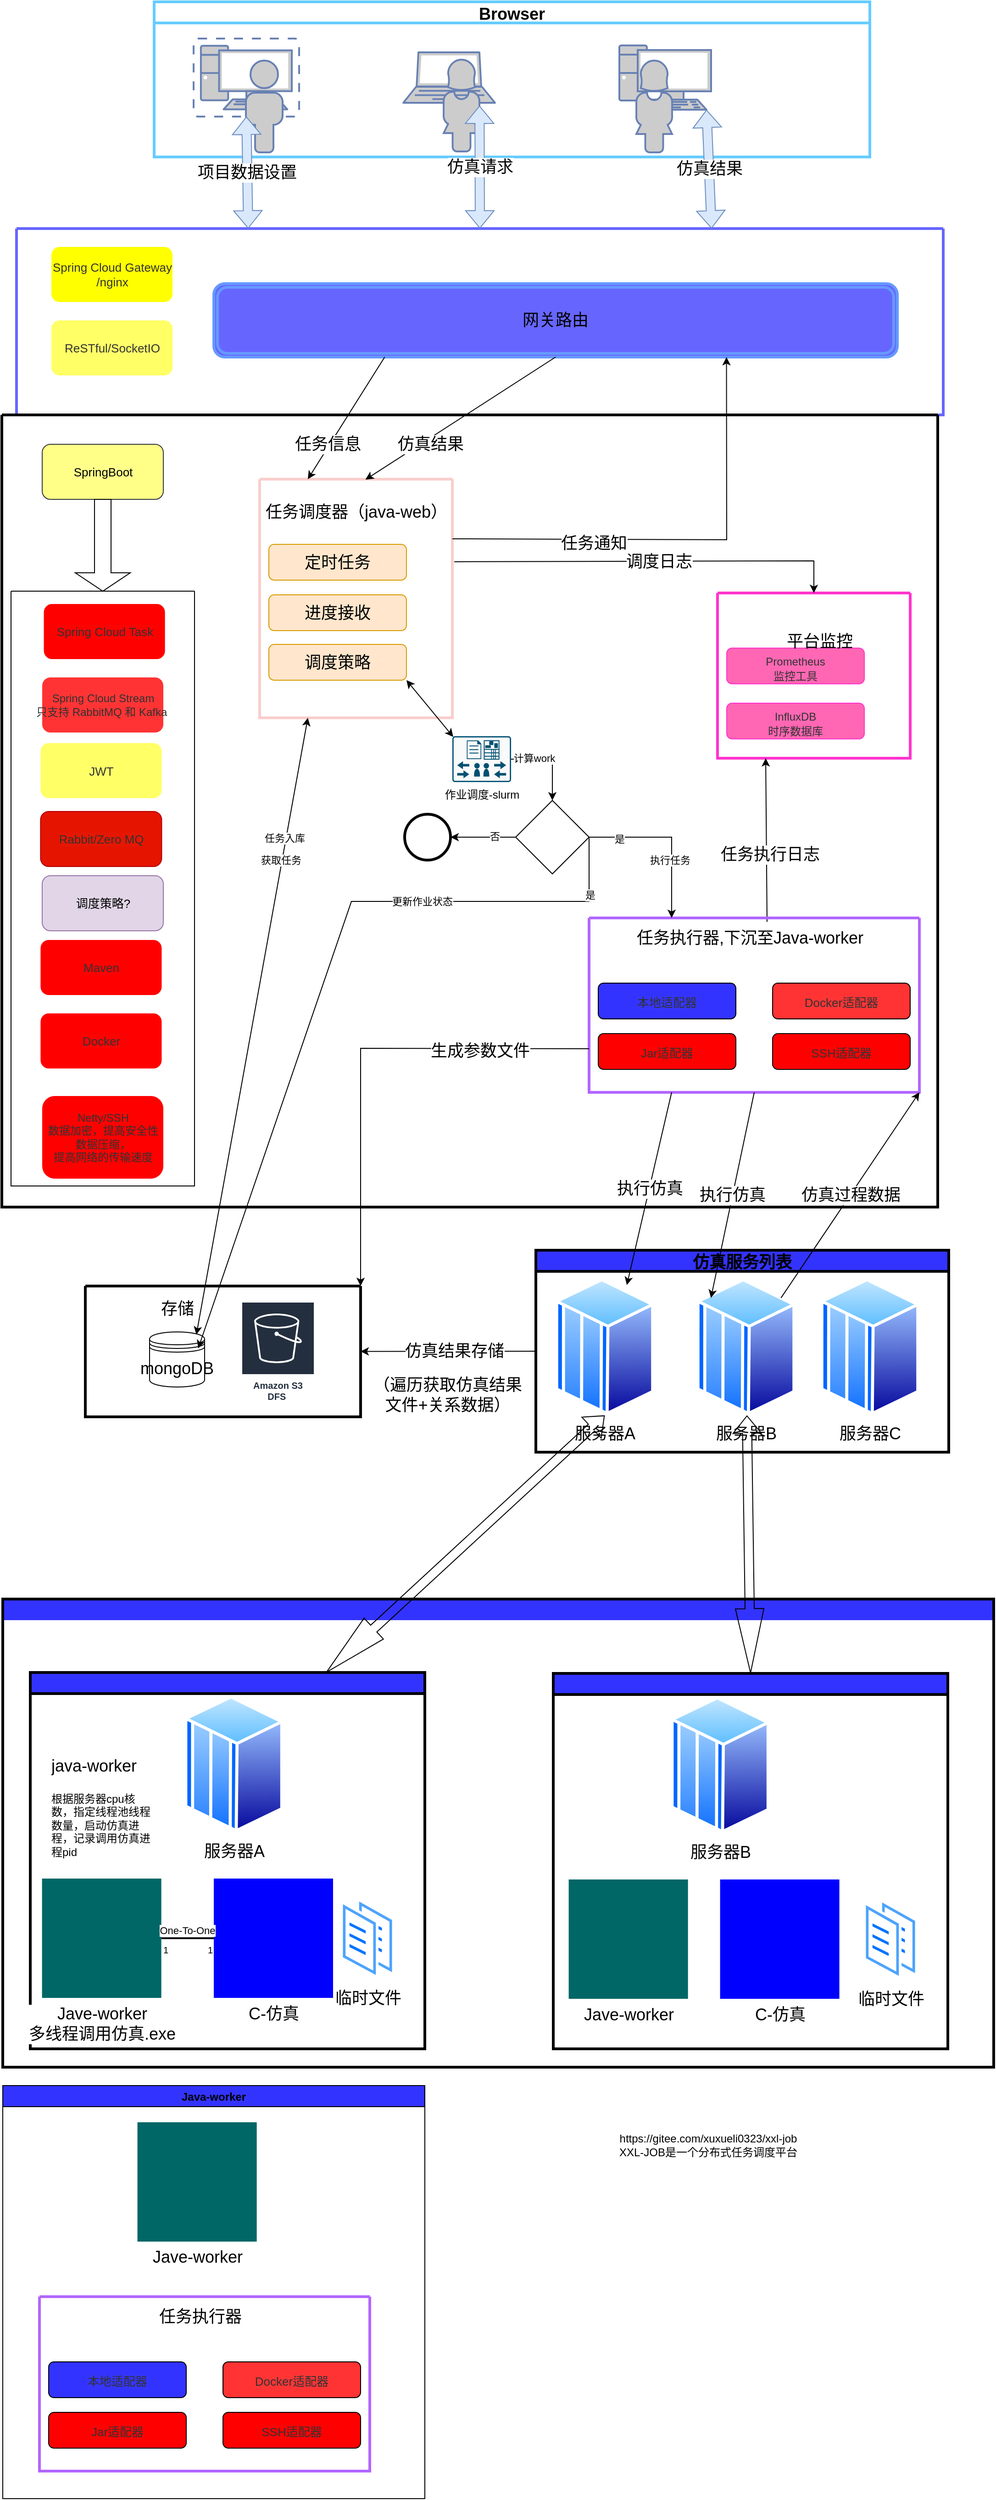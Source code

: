 <mxfile version="15.6.6" type="github">
  <diagram id="qDoRCjZpvKYwgtijY3Rj" name="Page-1">
    <mxGraphModel dx="1350" dy="805" grid="1" gridSize="10" guides="1" tooltips="1" connect="1" arrows="1" fold="1" page="1" pageScale="1" pageWidth="1169" pageHeight="1654" math="0" shadow="0">
      <root>
        <mxCell id="0" />
        <mxCell id="1" parent="0" />
        <mxCell id="FIGIB_8hsxKfk9FqheqO-1" value="Browser" style="swimlane;strokeColor=#66ccff;strokeWidth=3;fontSize=18;" vertex="1" parent="1">
          <mxGeometry x="185" y="70" width="780" height="169" as="geometry" />
        </mxCell>
        <mxCell id="FIGIB_8hsxKfk9FqheqO-2" value="" style="fontColor=#0066CC;verticalAlign=top;verticalLabelPosition=bottom;labelPosition=center;align=center;html=1;outlineConnect=0;fillColor=#CCCCCC;strokeColor=#6881B3;gradientColor=none;gradientDirection=north;strokeWidth=2;shape=mxgraph.networks.virtual_pc;" vertex="1" parent="FIGIB_8hsxKfk9FqheqO-1">
          <mxGeometry x="43" y="40" width="115" height="85" as="geometry" />
        </mxCell>
        <mxCell id="FIGIB_8hsxKfk9FqheqO-3" value="" style="fontColor=#0066CC;verticalAlign=top;verticalLabelPosition=bottom;labelPosition=center;align=center;html=1;outlineConnect=0;fillColor=#CCCCCC;strokeColor=#6881B3;gradientColor=none;gradientDirection=north;strokeWidth=2;shape=mxgraph.networks.laptop;" vertex="1" parent="FIGIB_8hsxKfk9FqheqO-1">
          <mxGeometry x="271.5" y="55" width="100" height="55" as="geometry" />
        </mxCell>
        <mxCell id="FIGIB_8hsxKfk9FqheqO-4" value="" style="fontColor=#0066CC;verticalAlign=top;verticalLabelPosition=bottom;labelPosition=center;align=center;html=1;outlineConnect=0;fillColor=#CCCCCC;strokeColor=#6881B3;gradientColor=none;gradientDirection=north;strokeWidth=2;shape=mxgraph.networks.pc;" vertex="1" parent="FIGIB_8hsxKfk9FqheqO-1">
          <mxGeometry x="507" y="47.5" width="100" height="70" as="geometry" />
        </mxCell>
        <mxCell id="FIGIB_8hsxKfk9FqheqO-5" value="" style="fontColor=#0066CC;verticalAlign=top;verticalLabelPosition=bottom;labelPosition=center;align=center;html=1;outlineConnect=0;fillColor=#CCCCCC;strokeColor=#6881B3;gradientColor=none;gradientDirection=north;strokeWidth=2;shape=mxgraph.networks.user_female;rounded=0;shadow=0;glass=0;sketch=0;fontSize=18;startSize=23;" vertex="1" parent="FIGIB_8hsxKfk9FqheqO-1">
          <mxGeometry x="315" y="63" width="40" height="100" as="geometry" />
        </mxCell>
        <mxCell id="FIGIB_8hsxKfk9FqheqO-6" value="" style="fontColor=#0066CC;verticalAlign=top;verticalLabelPosition=bottom;labelPosition=center;align=center;html=1;outlineConnect=0;fillColor=#CCCCCC;strokeColor=#6881B3;gradientColor=none;gradientDirection=north;strokeWidth=2;shape=mxgraph.networks.user_male;rounded=0;shadow=0;glass=0;sketch=0;fontSize=18;startSize=23;" vertex="1" parent="FIGIB_8hsxKfk9FqheqO-1">
          <mxGeometry x="100" y="64" width="40" height="100" as="geometry" />
        </mxCell>
        <mxCell id="FIGIB_8hsxKfk9FqheqO-7" value="" style="fontColor=#0066CC;verticalAlign=top;verticalLabelPosition=bottom;labelPosition=center;align=center;html=1;outlineConnect=0;fillColor=#CCCCCC;strokeColor=#6881B3;gradientColor=none;gradientDirection=north;strokeWidth=2;shape=mxgraph.networks.user_female;rounded=0;shadow=0;glass=0;sketch=0;fontSize=18;startSize=23;" vertex="1" parent="FIGIB_8hsxKfk9FqheqO-1">
          <mxGeometry x="525" y="64" width="40" height="100" as="geometry" />
        </mxCell>
        <mxCell id="FIGIB_8hsxKfk9FqheqO-8" value="" style="swimlane;startSize=0;fontSize=18;strokeColor=#6666ff;strokeWidth=3;" vertex="1" parent="1">
          <mxGeometry x="35" y="317" width="1010" height="203" as="geometry" />
        </mxCell>
        <mxCell id="FIGIB_8hsxKfk9FqheqO-9" value="&lt;font style=&quot;font-size: 18px&quot;&gt;网关路由&lt;/font&gt;" style="shape=ext;double=1;rounded=1;whiteSpace=wrap;html=1;strokeColor=#6699ff;strokeWidth=3;fontSize=18;fillColor=#6666FF;" vertex="1" parent="FIGIB_8hsxKfk9FqheqO-8">
          <mxGeometry x="215" y="60" width="745" height="80" as="geometry" />
        </mxCell>
        <mxCell id="FIGIB_8hsxKfk9FqheqO-10" value="&lt;span style=&quot;color: rgb(50 , 50 , 50) ; font-size: 13px ; background-color: rgba(255 , 255 , 255 , 0.01)&quot;&gt;Spring Cloud Gateway&lt;br&gt;/nginx&lt;br&gt;&lt;/span&gt;" style="rounded=1;align=center;fillColor=#FFFF00;strokeColor=none;html=1;fontColor=#596780;fontSize=12" vertex="1" parent="FIGIB_8hsxKfk9FqheqO-8">
          <mxGeometry x="38" y="20" width="132" height="60" as="geometry" />
        </mxCell>
        <mxCell id="FIGIB_8hsxKfk9FqheqO-11" value="&lt;span style=&quot;color: rgb(50 , 50 , 50) ; font-size: 13px ; background-color: rgba(255 , 255 , 255 , 0.01)&quot;&gt;ReSTful/SocketIO&lt;/span&gt;" style="rounded=1;align=center;fillColor=#ffff66;strokeColor=none;html=1;fontColor=#596780;fontSize=12" vertex="1" parent="FIGIB_8hsxKfk9FqheqO-8">
          <mxGeometry x="38" y="100" width="132" height="60" as="geometry" />
        </mxCell>
        <mxCell id="FIGIB_8hsxKfk9FqheqO-12" value="项目数据设置" style="shape=flexArrow;endArrow=classic;startArrow=classic;html=1;rounded=0;fontSize=18;entryX=0.25;entryY=0;entryDx=0;entryDy=0;exitX=0.5;exitY=1;exitDx=0;exitDy=0;fillColor=#dae8fc;strokeColor=#6c8ebf;exitPerimeter=0;" edge="1" parent="1" source="FIGIB_8hsxKfk9FqheqO-2" target="FIGIB_8hsxKfk9FqheqO-8">
          <mxGeometry width="100" height="100" relative="1" as="geometry">
            <mxPoint x="440" y="627" as="sourcePoint" />
            <mxPoint x="460" y="277" as="targetPoint" />
          </mxGeometry>
        </mxCell>
        <mxCell id="FIGIB_8hsxKfk9FqheqO-13" value="仿真请求" style="shape=flexArrow;endArrow=classic;startArrow=classic;html=1;rounded=0;fontSize=18;entryX=0.99;entryY=0.5;entryDx=0;entryDy=0;exitX=0.5;exitY=0;exitDx=0;exitDy=0;fillColor=#dae8fc;strokeColor=#6c8ebf;entryPerimeter=0;" edge="1" parent="1" source="FIGIB_8hsxKfk9FqheqO-8" target="FIGIB_8hsxKfk9FqheqO-5">
          <mxGeometry width="100" height="100" relative="1" as="geometry">
            <mxPoint x="626" y="276" as="sourcePoint" />
            <mxPoint x="630" y="190" as="targetPoint" />
          </mxGeometry>
        </mxCell>
        <mxCell id="FIGIB_8hsxKfk9FqheqO-14" value="仿真结果" style="shape=flexArrow;endArrow=classic;startArrow=classic;html=1;rounded=0;fontSize=18;entryX=0.75;entryY=0;entryDx=0;entryDy=0;fillColor=#dae8fc;strokeColor=#6c8ebf;exitX=0.95;exitY=1;exitDx=0;exitDy=0;exitPerimeter=0;" edge="1" parent="1" source="FIGIB_8hsxKfk9FqheqO-4" target="FIGIB_8hsxKfk9FqheqO-8">
          <mxGeometry width="100" height="100" relative="1" as="geometry">
            <mxPoint x="786" y="190" as="sourcePoint" />
            <mxPoint x="639" y="298" as="targetPoint" />
          </mxGeometry>
        </mxCell>
        <mxCell id="FIGIB_8hsxKfk9FqheqO-15" value="" style="swimlane;startSize=0;fontSize=18;strokeColor=default;strokeWidth=3;fillColor=#e1d5e7;fontColor=default;" vertex="1" parent="1">
          <mxGeometry x="19" y="520" width="1020" height="863" as="geometry" />
        </mxCell>
        <mxCell id="FIGIB_8hsxKfk9FqheqO-16" value="" style="swimlane;startSize=0;fontSize=18;strokeWidth=3;fillColor=#F8CECC;strokeColor=#F8CECC;fontColor=default;" vertex="1" parent="FIGIB_8hsxKfk9FqheqO-15">
          <mxGeometry x="281" y="70" width="210" height="260" as="geometry" />
        </mxCell>
        <mxCell id="FIGIB_8hsxKfk9FqheqO-17" value="定时任务" style="rounded=1;whiteSpace=wrap;html=1;fontSize=18;fillColor=#ffe6cc;strokeColor=#d79b00;" vertex="1" parent="FIGIB_8hsxKfk9FqheqO-16">
          <mxGeometry x="10" y="71" width="150" height="39" as="geometry" />
        </mxCell>
        <mxCell id="FIGIB_8hsxKfk9FqheqO-18" value="进度接收" style="rounded=1;whiteSpace=wrap;html=1;fontSize=18;fillColor=#ffe6cc;strokeColor=#d79b00;" vertex="1" parent="FIGIB_8hsxKfk9FqheqO-16">
          <mxGeometry x="10" y="126" width="150" height="39" as="geometry" />
        </mxCell>
        <mxCell id="FIGIB_8hsxKfk9FqheqO-19" value="任务调度器（java-web）" style="text;html=1;align=center;verticalAlign=middle;resizable=0;points=[];autosize=1;strokeColor=none;fillColor=none;fontSize=18;fontColor=default;" vertex="1" parent="FIGIB_8hsxKfk9FqheqO-16">
          <mxGeometry y="21" width="210" height="30" as="geometry" />
        </mxCell>
        <mxCell id="FIGIB_8hsxKfk9FqheqO-109" value="调度策略" style="rounded=1;whiteSpace=wrap;html=1;fontSize=18;fillColor=#ffe6cc;strokeColor=#d79b00;fontColor=default;" vertex="1" parent="FIGIB_8hsxKfk9FqheqO-16">
          <mxGeometry x="10" y="180" width="150" height="39" as="geometry" />
        </mxCell>
        <mxCell id="FIGIB_8hsxKfk9FqheqO-20" value="" style="swimlane;startSize=0;fontSize=18;strokeColor=#ff33cc;strokeWidth=3;fillColor=default;fontColor=default;" vertex="1" parent="FIGIB_8hsxKfk9FqheqO-15">
          <mxGeometry x="780" y="194" width="210" height="180" as="geometry" />
        </mxCell>
        <mxCell id="FIGIB_8hsxKfk9FqheqO-21" value="&lt;span style=&quot;color: rgb(50 , 50 , 50) ; font-size: 12px ; background-color: rgba(255 , 255 , 255 , 0.01)&quot;&gt;InfluxDB&lt;/span&gt;&lt;div style=&quot;resize: none ; outline: none ; font-size: 12px ; color: rgb(50 , 50 , 50)&quot;&gt;时序数据库&lt;/div&gt;" style="rounded=1;whiteSpace=wrap;html=1;fontSize=18;strokeColor=#ff33cc;fillColor=#FF66B3;" vertex="1" parent="FIGIB_8hsxKfk9FqheqO-20">
          <mxGeometry x="10" y="120" width="150" height="39" as="geometry" />
        </mxCell>
        <mxCell id="FIGIB_8hsxKfk9FqheqO-22" value="&lt;span style=&quot;color: rgb(50 , 50 , 50) ; font-size: 12px ; background-color: rgba(255 , 255 , 255 , 0.01)&quot;&gt;Prometheus&lt;/span&gt;&lt;div style=&quot;resize: none ; outline: none ; font-size: 12px ; color: rgb(50 , 50 , 50)&quot;&gt;监控工具&lt;/div&gt;" style="rounded=1;whiteSpace=wrap;html=1;fontSize=18;strokeColor=#ff33cc;fillColor=#FF66B3;" vertex="1" parent="FIGIB_8hsxKfk9FqheqO-20">
          <mxGeometry x="10" y="60" width="150" height="39" as="geometry" />
        </mxCell>
        <mxCell id="FIGIB_8hsxKfk9FqheqO-23" value="" style="endArrow=classic;html=1;rounded=0;fontSize=18;entryX=0.5;entryY=0;entryDx=0;entryDy=0;exitX=1.01;exitY=0.346;exitDx=0;exitDy=0;strokeColor=default;labelBackgroundColor=default;fontColor=default;exitPerimeter=0;" edge="1" parent="FIGIB_8hsxKfk9FqheqO-15" source="FIGIB_8hsxKfk9FqheqO-16" target="FIGIB_8hsxKfk9FqheqO-20">
          <mxGeometry width="50" height="50" relative="1" as="geometry">
            <mxPoint x="530" y="180" as="sourcePoint" />
            <mxPoint x="580" y="130" as="targetPoint" />
            <Array as="points">
              <mxPoint x="885" y="159" />
            </Array>
          </mxGeometry>
        </mxCell>
        <mxCell id="FIGIB_8hsxKfk9FqheqO-24" value="调度日志" style="edgeLabel;html=1;align=center;verticalAlign=middle;resizable=0;points=[];fontSize=18;" vertex="1" connectable="0" parent="FIGIB_8hsxKfk9FqheqO-23">
          <mxGeometry x="0.039" relative="1" as="geometry">
            <mxPoint x="1" as="offset" />
          </mxGeometry>
        </mxCell>
        <mxCell id="FIGIB_8hsxKfk9FqheqO-25" value="" style="endArrow=classic;html=1;rounded=0;fontSize=18;entryX=0.25;entryY=1;entryDx=0;entryDy=0;exitX=0.573;exitY=-0.09;exitDx=0;exitDy=0;exitPerimeter=0;" edge="1" parent="FIGIB_8hsxKfk9FqheqO-15" source="FIGIB_8hsxKfk9FqheqO-35" target="FIGIB_8hsxKfk9FqheqO-20">
          <mxGeometry width="50" height="50" relative="1" as="geometry">
            <mxPoint x="800" y="583" as="sourcePoint" />
            <mxPoint x="750" y="490" as="targetPoint" />
          </mxGeometry>
        </mxCell>
        <mxCell id="FIGIB_8hsxKfk9FqheqO-26" value="任务执行日志" style="edgeLabel;html=1;align=center;verticalAlign=middle;resizable=0;points=[];fontSize=18;" vertex="1" connectable="0" parent="FIGIB_8hsxKfk9FqheqO-25">
          <mxGeometry x="-0.159" y="-4" relative="1" as="geometry">
            <mxPoint x="-1" y="1" as="offset" />
          </mxGeometry>
        </mxCell>
        <mxCell id="FIGIB_8hsxKfk9FqheqO-30" value="" style="swimlane;startSize=0;fontSize=18;strokeWidth=3;strokeColor=#B266FF;" vertex="1" parent="FIGIB_8hsxKfk9FqheqO-15">
          <mxGeometry x="640" y="548" width="360" height="190" as="geometry" />
        </mxCell>
        <mxCell id="FIGIB_8hsxKfk9FqheqO-31" value="&lt;span style=&quot;color: rgb(50 , 50 , 50) ; font-size: 13px ; background-color: rgba(255 , 255 , 255 , 0.01)&quot;&gt;本地适配器&lt;/span&gt;" style="rounded=1;whiteSpace=wrap;html=1;fontSize=18;fillColor=#3333FF;" vertex="1" parent="FIGIB_8hsxKfk9FqheqO-30">
          <mxGeometry x="10" y="71" width="150" height="39" as="geometry" />
        </mxCell>
        <mxCell id="FIGIB_8hsxKfk9FqheqO-32" value="&lt;span style=&quot;color: rgb(50 , 50 , 50) ; font-size: 13px ; background-color: rgba(255 , 255 , 255 , 0.01)&quot;&gt;Jar适配器&lt;/span&gt;" style="rounded=1;whiteSpace=wrap;html=1;fontSize=18;fillColor=#FF0000;" vertex="1" parent="FIGIB_8hsxKfk9FqheqO-30">
          <mxGeometry x="10" y="126" width="150" height="39" as="geometry" />
        </mxCell>
        <mxCell id="FIGIB_8hsxKfk9FqheqO-33" value="&lt;span style=&quot;color: rgb(50 , 50 , 50) ; font-size: 13px ; background-color: rgba(255 , 255 , 255 , 0.01)&quot;&gt;Docker适配器&lt;/span&gt;" style="rounded=1;whiteSpace=wrap;html=1;fontSize=18;fillColor=#FF3333;" vertex="1" parent="FIGIB_8hsxKfk9FqheqO-30">
          <mxGeometry x="200" y="71" width="150" height="39" as="geometry" />
        </mxCell>
        <mxCell id="FIGIB_8hsxKfk9FqheqO-34" value="&lt;span style=&quot;color: rgb(50 , 50 , 50) ; font-size: 13px ; background-color: rgba(255 , 255 , 255 , 0.01)&quot;&gt;SSH适配器&lt;/span&gt;" style="rounded=1;whiteSpace=wrap;html=1;fontSize=18;fillColor=#FF0000;" vertex="1" parent="FIGIB_8hsxKfk9FqheqO-30">
          <mxGeometry x="200" y="126" width="150" height="39" as="geometry" />
        </mxCell>
        <mxCell id="FIGIB_8hsxKfk9FqheqO-35" value="任务执行器,下沉至Java-worker" style="text;html=1;align=center;verticalAlign=middle;resizable=0;points=[];autosize=1;strokeColor=none;fillColor=none;fontSize=18;" vertex="1" parent="FIGIB_8hsxKfk9FqheqO-30">
          <mxGeometry x="45" y="7" width="260" height="30" as="geometry" />
        </mxCell>
        <mxCell id="FIGIB_8hsxKfk9FqheqO-39" value="&lt;font&gt;&lt;span style=&quot;font-size: 13px ; background-color: rgba(255 , 255 , 255 , 0.01)&quot;&gt;SpringBoot&lt;/span&gt;&lt;/font&gt;" style="rounded=1;align=center;fillColor=#ffff88;strokeColor=#36393d;html=1;fontSize=12;fontColor=default;" vertex="1" parent="FIGIB_8hsxKfk9FqheqO-15">
          <mxGeometry x="44" y="32" width="132" height="60" as="geometry" />
        </mxCell>
        <mxCell id="FIGIB_8hsxKfk9FqheqO-40" value="" style="swimlane;startSize=0;fontColor=default;strokeColor=default;fillColor=default;" vertex="1" parent="FIGIB_8hsxKfk9FqheqO-15">
          <mxGeometry x="10" y="192" width="200" height="648" as="geometry" />
        </mxCell>
        <mxCell id="FIGIB_8hsxKfk9FqheqO-41" value="&lt;span style=&quot;color: rgb(50 , 50 , 50) ; font-size: 13px ; background-color: rgba(255 , 255 , 255 , 0.01)&quot;&gt;Spring Cloud Task&lt;/span&gt;" style="rounded=1;align=center;fillColor=#FF0000;strokeColor=none;html=1;fontColor=#596780;fontSize=12" vertex="1" parent="FIGIB_8hsxKfk9FqheqO-40">
          <mxGeometry x="35.8" y="14" width="132" height="60" as="geometry" />
        </mxCell>
        <mxCell id="FIGIB_8hsxKfk9FqheqO-42" value="&lt;span style=&quot;color: rgb(50 , 50 , 50) ; background-color: rgba(255 , 255 , 255 , 0.01)&quot;&gt;Spring Cloud Stream&lt;/span&gt;&lt;div style=&quot;resize: none ; outline: none ; color: rgb(50 , 50 , 50)&quot;&gt;只支持 RabbitMQ 和 Kafka&amp;nbsp;&lt;/div&gt;" style="rounded=1;align=center;fillColor=#FF3333;strokeColor=none;html=1;fontColor=#596780;fontSize=12" vertex="1" parent="FIGIB_8hsxKfk9FqheqO-40">
          <mxGeometry x="34" y="94" width="132" height="60" as="geometry" />
        </mxCell>
        <mxCell id="FIGIB_8hsxKfk9FqheqO-43" value="&lt;span style=&quot;color: rgb(50 , 50 , 50) ; font-size: 13px ; background-color: rgba(255 , 255 , 255 , 0.01)&quot;&gt;Rabbit/Zero MQ&lt;/span&gt;" style="rounded=1;align=center;fillColor=#e51400;strokeColor=#B20000;html=1;fontColor=#ffffff;fontSize=12" vertex="1" parent="FIGIB_8hsxKfk9FqheqO-40">
          <mxGeometry x="32.2" y="240" width="132" height="60" as="geometry" />
        </mxCell>
        <mxCell id="FIGIB_8hsxKfk9FqheqO-44" value="&lt;span style=&quot;color: rgb(50 , 50 , 50) ; font-size: 13px ; background-color: rgba(255 , 255 , 255 , 0.01)&quot;&gt;Maven&lt;/span&gt;" style="rounded=1;align=center;fillColor=#FF0000;strokeColor=none;html=1;fontColor=#596780;fontSize=12" vertex="1" parent="FIGIB_8hsxKfk9FqheqO-40">
          <mxGeometry x="32.2" y="380" width="132" height="60" as="geometry" />
        </mxCell>
        <mxCell id="FIGIB_8hsxKfk9FqheqO-45" value="&lt;span style=&quot;color: rgb(50 , 50 , 50) ; font-size: 13px ; background-color: rgba(255 , 255 , 255 , 0.01)&quot;&gt;Docker&lt;/span&gt;" style="rounded=1;align=center;fillColor=#FF0000;strokeColor=none;html=1;fontColor=#596780;fontSize=12" vertex="1" parent="FIGIB_8hsxKfk9FqheqO-40">
          <mxGeometry x="32.2" y="460" width="132" height="60" as="geometry" />
        </mxCell>
        <mxCell id="FIGIB_8hsxKfk9FqheqO-46" value="&lt;span style=&quot;color: rgb(50 , 50 , 50) ; background-color: rgba(255 , 255 , 255 , 0.01)&quot;&gt;Netty/SSH&lt;/span&gt;&lt;div style=&quot;resize: none ; outline: none ; color: rgb(50 , 50 , 50)&quot;&gt;数据加密，提高安全性&lt;br&gt;数据压缩，&lt;/div&gt;&lt;div style=&quot;resize: none ; outline: none ; color: rgb(50 , 50 , 50)&quot;&gt;提高网络的传输速度&lt;/div&gt;" style="rounded=1;align=center;fillColor=#FF0000;strokeColor=none;html=1;fontColor=#596780;fontSize=12" vertex="1" parent="FIGIB_8hsxKfk9FqheqO-40">
          <mxGeometry x="34" y="550" width="132" height="90" as="geometry" />
        </mxCell>
        <mxCell id="FIGIB_8hsxKfk9FqheqO-47" value="&lt;font color=&quot;#323232&quot;&gt;&lt;span style=&quot;font-size: 13px ; background-color: rgba(255 , 255 , 255 , 0.01)&quot;&gt;JWT&lt;/span&gt;&lt;/font&gt;" style="rounded=1;align=center;fillColor=#ffff66;strokeColor=none;html=1;fontColor=#596780;fontSize=12" vertex="1" parent="FIGIB_8hsxKfk9FqheqO-40">
          <mxGeometry x="32.2" y="165.5" width="132" height="60" as="geometry" />
        </mxCell>
        <mxCell id="FIGIB_8hsxKfk9FqheqO-48" value="&lt;font&gt;&lt;span style=&quot;font-size: 13px ; background-color: rgba(255 , 255 , 255 , 0.01)&quot;&gt;调度策略?&lt;/span&gt;&lt;/font&gt;" style="rounded=1;align=center;fillColor=#e1d5e7;strokeColor=#9673a6;html=1;fontSize=12;fontColor=default;" vertex="1" parent="FIGIB_8hsxKfk9FqheqO-40">
          <mxGeometry x="34" y="310" width="132" height="60" as="geometry" />
        </mxCell>
        <mxCell id="FIGIB_8hsxKfk9FqheqO-49" value="" style="shape=singleArrow;direction=south;whiteSpace=wrap;html=1;fontColor=default;strokeColor=default;fillColor=default;" vertex="1" parent="FIGIB_8hsxKfk9FqheqO-15">
          <mxGeometry x="80" y="92" width="60" height="100" as="geometry" />
        </mxCell>
        <mxCell id="FIGIB_8hsxKfk9FqheqO-106" value="作业调度-slurm" style="sketch=0;points=[[0.015,0.015,0],[0.985,0.015,0],[0.985,0.985,0],[0.015,0.985,0],[0.25,0,0],[0.5,0,0],[0.75,0,0],[1,0.25,0],[1,0.5,0],[1,0.75,0],[0.75,1,0],[0.5,1,0],[0.25,1,0],[0,0.75,0],[0,0.5,0],[0,0.25,0]];verticalLabelPosition=bottom;html=1;verticalAlign=top;aspect=fixed;align=center;pointerEvents=1;shape=mxgraph.cisco19.rect;prIcon=meeting_scheduling_and_management_server;fillColor=#FAFAFA;strokeColor=#005073;fontColor=default;" vertex="1" parent="FIGIB_8hsxKfk9FqheqO-15">
          <mxGeometry x="491" y="350" width="64" height="50" as="geometry" />
        </mxCell>
        <mxCell id="FIGIB_8hsxKfk9FqheqO-111" value="" style="endArrow=classic;startArrow=classic;html=1;rounded=0;labelBackgroundColor=default;fontColor=default;strokeColor=default;entryX=1;entryY=1;entryDx=0;entryDy=0;exitX=0.015;exitY=0.015;exitDx=0;exitDy=0;exitPerimeter=0;" edge="1" parent="FIGIB_8hsxKfk9FqheqO-15" source="FIGIB_8hsxKfk9FqheqO-106" target="FIGIB_8hsxKfk9FqheqO-109">
          <mxGeometry width="50" height="50" relative="1" as="geometry">
            <mxPoint x="411" y="450" as="sourcePoint" />
            <mxPoint x="461" y="400" as="targetPoint" />
          </mxGeometry>
        </mxCell>
        <mxCell id="FIGIB_8hsxKfk9FqheqO-115" value="" style="rhombus;whiteSpace=wrap;html=1;labelBackgroundColor=default;fontColor=default;strokeColor=default;fillColor=default;" vertex="1" parent="FIGIB_8hsxKfk9FqheqO-15">
          <mxGeometry x="560" y="420" width="80" height="80" as="geometry" />
        </mxCell>
        <mxCell id="FIGIB_8hsxKfk9FqheqO-116" value="" style="endArrow=classic;html=1;rounded=0;labelBackgroundColor=default;fontColor=default;strokeColor=default;exitX=1;exitY=0.5;exitDx=0;exitDy=0;exitPerimeter=0;entryX=0.5;entryY=0;entryDx=0;entryDy=0;" edge="1" parent="FIGIB_8hsxKfk9FqheqO-15" source="FIGIB_8hsxKfk9FqheqO-106" target="FIGIB_8hsxKfk9FqheqO-115">
          <mxGeometry width="50" height="50" relative="1" as="geometry">
            <mxPoint x="621" y="400" as="sourcePoint" />
            <mxPoint x="671" y="350" as="targetPoint" />
            <Array as="points">
              <mxPoint x="600" y="375" />
            </Array>
          </mxGeometry>
        </mxCell>
        <mxCell id="FIGIB_8hsxKfk9FqheqO-125" value="计算work" style="edgeLabel;html=1;align=center;verticalAlign=middle;resizable=0;points=[];fontColor=default;" vertex="1" connectable="0" parent="FIGIB_8hsxKfk9FqheqO-116">
          <mxGeometry x="-0.454" y="1" relative="1" as="geometry">
            <mxPoint as="offset" />
          </mxGeometry>
        </mxCell>
        <mxCell id="FIGIB_8hsxKfk9FqheqO-117" value="" style="endArrow=classic;html=1;rounded=0;labelBackgroundColor=default;fontColor=default;strokeColor=default;exitX=1;exitY=0.5;exitDx=0;exitDy=0;entryX=0.25;entryY=0;entryDx=0;entryDy=0;" edge="1" parent="FIGIB_8hsxKfk9FqheqO-15" source="FIGIB_8hsxKfk9FqheqO-115" target="FIGIB_8hsxKfk9FqheqO-30">
          <mxGeometry width="50" height="50" relative="1" as="geometry">
            <mxPoint x="691" y="480" as="sourcePoint" />
            <mxPoint x="741" y="430" as="targetPoint" />
            <Array as="points">
              <mxPoint x="730" y="460" />
            </Array>
          </mxGeometry>
        </mxCell>
        <mxCell id="FIGIB_8hsxKfk9FqheqO-118" value="是" style="edgeLabel;html=1;align=center;verticalAlign=middle;resizable=0;points=[];fontColor=default;" vertex="1" connectable="0" parent="FIGIB_8hsxKfk9FqheqO-117">
          <mxGeometry x="-0.629" y="-2" relative="1" as="geometry">
            <mxPoint as="offset" />
          </mxGeometry>
        </mxCell>
        <mxCell id="FIGIB_8hsxKfk9FqheqO-124" value="执行任务" style="edgeLabel;html=1;align=center;verticalAlign=middle;resizable=0;points=[];fontColor=default;" vertex="1" connectable="0" parent="FIGIB_8hsxKfk9FqheqO-117">
          <mxGeometry x="0.292" y="-2" relative="1" as="geometry">
            <mxPoint as="offset" />
          </mxGeometry>
        </mxCell>
        <mxCell id="FIGIB_8hsxKfk9FqheqO-119" value="" style="endArrow=classic;html=1;rounded=0;labelBackgroundColor=default;fontColor=default;strokeColor=default;exitX=0;exitY=0.5;exitDx=0;exitDy=0;" edge="1" parent="FIGIB_8hsxKfk9FqheqO-15" source="FIGIB_8hsxKfk9FqheqO-115" target="FIGIB_8hsxKfk9FqheqO-122">
          <mxGeometry width="50" height="50" relative="1" as="geometry">
            <mxPoint x="431" y="530" as="sourcePoint" />
            <mxPoint x="481" y="460" as="targetPoint" />
          </mxGeometry>
        </mxCell>
        <mxCell id="FIGIB_8hsxKfk9FqheqO-121" value="否" style="edgeLabel;html=1;align=center;verticalAlign=middle;resizable=0;points=[];fontColor=default;" vertex="1" connectable="0" parent="FIGIB_8hsxKfk9FqheqO-119">
          <mxGeometry x="-0.338" y="-1" relative="1" as="geometry">
            <mxPoint as="offset" />
          </mxGeometry>
        </mxCell>
        <mxCell id="FIGIB_8hsxKfk9FqheqO-122" value="" style="points=[[0.145,0.145,0],[0.5,0,0],[0.855,0.145,0],[1,0.5,0],[0.855,0.855,0],[0.5,1,0],[0.145,0.855,0],[0,0.5,0]];shape=mxgraph.bpmn.event;html=1;verticalLabelPosition=bottom;labelBackgroundColor=#ffffff;verticalAlign=top;align=center;perimeter=ellipsePerimeter;outlineConnect=0;aspect=fixed;outline=end;symbol=terminate2;fontColor=default;strokeColor=default;fillColor=default;" vertex="1" parent="FIGIB_8hsxKfk9FqheqO-15">
          <mxGeometry x="439" y="435" width="50" height="50" as="geometry" />
        </mxCell>
        <mxCell id="FIGIB_8hsxKfk9FqheqO-50" value="平台监控" style="text;html=1;align=center;verticalAlign=middle;resizable=0;points=[];autosize=1;strokeColor=none;fillColor=none;fontSize=18;" vertex="1" parent="1">
          <mxGeometry x="865" y="752" width="90" height="30" as="geometry" />
        </mxCell>
        <mxCell id="FIGIB_8hsxKfk9FqheqO-52" value="" style="endArrow=classic;html=1;rounded=0;fontSize=18;exitX=0.25;exitY=1;exitDx=0;exitDy=0;entryX=0.25;entryY=0;entryDx=0;entryDy=0;" edge="1" parent="1" source="FIGIB_8hsxKfk9FqheqO-9" target="FIGIB_8hsxKfk9FqheqO-16">
          <mxGeometry width="50" height="50" relative="1" as="geometry">
            <mxPoint x="660" y="647" as="sourcePoint" />
            <mxPoint x="710" y="597" as="targetPoint" />
          </mxGeometry>
        </mxCell>
        <mxCell id="FIGIB_8hsxKfk9FqheqO-53" value="任务信息" style="edgeLabel;html=1;align=center;verticalAlign=middle;resizable=0;points=[];fontSize=18;" vertex="1" connectable="0" parent="FIGIB_8hsxKfk9FqheqO-52">
          <mxGeometry x="0.464" y="-2" relative="1" as="geometry">
            <mxPoint y="-1" as="offset" />
          </mxGeometry>
        </mxCell>
        <mxCell id="FIGIB_8hsxKfk9FqheqO-54" value="" style="endArrow=classic;html=1;rounded=0;fontSize=18;exitX=0.5;exitY=1;exitDx=0;exitDy=0;entryX=0.549;entryY=0.002;entryDx=0;entryDy=0;entryPerimeter=0;" edge="1" parent="1" source="FIGIB_8hsxKfk9FqheqO-9" target="FIGIB_8hsxKfk9FqheqO-16">
          <mxGeometry width="50" height="50" relative="1" as="geometry">
            <mxPoint x="690" y="667" as="sourcePoint" />
            <mxPoint x="740" y="617" as="targetPoint" />
          </mxGeometry>
        </mxCell>
        <mxCell id="FIGIB_8hsxKfk9FqheqO-55" value="仿真结果" style="edgeLabel;html=1;align=center;verticalAlign=middle;resizable=0;points=[];fontSize=18;" vertex="1" connectable="0" parent="FIGIB_8hsxKfk9FqheqO-54">
          <mxGeometry x="0.348" y="6" relative="1" as="geometry">
            <mxPoint as="offset" />
          </mxGeometry>
        </mxCell>
        <mxCell id="FIGIB_8hsxKfk9FqheqO-56" value="" style="endArrow=classic;html=1;rounded=0;fontSize=18;exitX=1;exitY=0.25;exitDx=0;exitDy=0;entryX=0.75;entryY=1;entryDx=0;entryDy=0;" edge="1" parent="1" source="FIGIB_8hsxKfk9FqheqO-16" target="FIGIB_8hsxKfk9FqheqO-9">
          <mxGeometry width="50" height="50" relative="1" as="geometry">
            <mxPoint x="620" y="637" as="sourcePoint" />
            <mxPoint x="670" y="587" as="targetPoint" />
            <Array as="points">
              <mxPoint x="809" y="656" />
            </Array>
          </mxGeometry>
        </mxCell>
        <mxCell id="FIGIB_8hsxKfk9FqheqO-57" value="任务通知" style="edgeLabel;html=1;align=center;verticalAlign=middle;resizable=0;points=[];fontSize=18;" vertex="1" connectable="0" parent="FIGIB_8hsxKfk9FqheqO-56">
          <mxGeometry x="-0.382" y="-4" relative="1" as="geometry">
            <mxPoint as="offset" />
          </mxGeometry>
        </mxCell>
        <mxCell id="FIGIB_8hsxKfk9FqheqO-58" value="" style="swimlane;sketch=0;fontSize=18;strokeColor=#000000;strokeWidth=3;fillColor=#3333FF;swimlaneFillColor=none;swimlaneLine=0;glass=0;rounded=0;shadow=0;fontColor=default;" vertex="1" parent="1">
          <mxGeometry x="20" y="1810" width="1080" height="510" as="geometry" />
        </mxCell>
        <mxCell id="FIGIB_8hsxKfk9FqheqO-59" value="" style="swimlane;sketch=0;fontSize=18;strokeColor=#000000;strokeWidth=3;fillColor=#3333FF;fontColor=default;" vertex="1" parent="FIGIB_8hsxKfk9FqheqO-58">
          <mxGeometry x="30" y="80" width="430" height="410" as="geometry" />
        </mxCell>
        <mxCell id="FIGIB_8hsxKfk9FqheqO-60" value="临时文件" style="aspect=fixed;perimeter=ellipsePerimeter;html=1;align=center;shadow=0;dashed=0;spacingTop=3;image;image=img/lib/active_directory/documents.svg;fontSize=18;strokeColor=#000000;strokeWidth=3;fillColor=#3333FF;" vertex="1" parent="FIGIB_8hsxKfk9FqheqO-59">
          <mxGeometry x="337.8" y="244.5" width="59.4" height="90" as="geometry" />
        </mxCell>
        <mxCell id="FIGIB_8hsxKfk9FqheqO-61" value="服务器A" style="aspect=fixed;perimeter=ellipsePerimeter;html=1;align=center;shadow=0;dashed=0;spacingTop=3;image;image=img/lib/active_directory/mainframe_host.svg;fontSize=18;strokeColor=#000000;strokeWidth=3;fillColor=#3333FF;labelBackgroundColor=default;fontColor=default;" vertex="1" parent="FIGIB_8hsxKfk9FqheqO-59">
          <mxGeometry x="167.8" y="24.5" width="108" height="150" as="geometry" />
        </mxCell>
        <mxCell id="FIGIB_8hsxKfk9FqheqO-62" value="C-仿真" style="shape=image;html=1;verticalAlign=top;verticalLabelPosition=bottom;labelBackgroundColor=#ffffff;imageAspect=0;aspect=fixed;image=https://cdn4.iconfinder.com/data/icons/online-payment-methods-03/128/serve_payment_methods_copy-128.png;fontSize=18;strokeColor=#000000;strokeWidth=3;fillColor=#3333FF;imageBackground=#0000FF;fontColor=default;" vertex="1" parent="FIGIB_8hsxKfk9FqheqO-59">
          <mxGeometry x="200.0" y="224.5" width="130" height="130" as="geometry" />
        </mxCell>
        <mxCell id="FIGIB_8hsxKfk9FqheqO-63" value="Jave-worker&lt;br&gt;多线程调用仿真.exe" style="shape=image;html=1;verticalAlign=top;verticalLabelPosition=bottom;labelBackgroundColor=#ffffff;imageAspect=0;aspect=fixed;image=https://cdn4.iconfinder.com/data/icons/online-payment-methods-03/128/serve_payment_methods_copy-128.png;fontSize=18;strokeColor=#000000;strokeWidth=3;fillColor=#3333FF;sketch=0;imageBackground=#006666;fontColor=default;" vertex="1" parent="FIGIB_8hsxKfk9FqheqO-59">
          <mxGeometry x="12.8" y="224.5" width="130" height="130" as="geometry" />
        </mxCell>
        <mxCell id="FIGIB_8hsxKfk9FqheqO-64" value="One-To-One" style="verticalAlign=bottom;html=1;endArrow=none;edgeStyle=orthogonalEdgeStyle;strokeWidth=2;rounded=0;labelBackgroundColor=default;fontColor=default;strokeColor=default;" edge="1" parent="FIGIB_8hsxKfk9FqheqO-59" source="FIGIB_8hsxKfk9FqheqO-63" target="FIGIB_8hsxKfk9FqheqO-62">
          <mxGeometry relative="1" as="geometry">
            <mxPoint x="110" y="270" as="sourcePoint" />
            <mxPoint x="270" y="270" as="targetPoint" />
          </mxGeometry>
        </mxCell>
        <mxCell id="FIGIB_8hsxKfk9FqheqO-65" value="1" style="resizable=0;html=1;align=left;verticalAlign=top;labelBackgroundColor=none;fontSize=10;fontColor=default;strokeColor=default;fillColor=default;" connectable="0" vertex="1" parent="FIGIB_8hsxKfk9FqheqO-64">
          <mxGeometry x="-1" relative="1" as="geometry" />
        </mxCell>
        <mxCell id="FIGIB_8hsxKfk9FqheqO-66" value="1" style="resizable=0;html=1;align=right;verticalAlign=top;labelBackgroundColor=none;fontSize=10;fontColor=default;strokeColor=default;fillColor=default;" connectable="0" vertex="1" parent="FIGIB_8hsxKfk9FqheqO-64">
          <mxGeometry x="1" relative="1" as="geometry" />
        </mxCell>
        <mxCell id="FIGIB_8hsxKfk9FqheqO-67" value="&lt;h1&gt;&lt;font style=&quot;font-size: 18px ; font-weight: normal&quot;&gt;java-worker&lt;/font&gt;&lt;/h1&gt;&lt;div&gt;&lt;font style=&quot;font-size: 12px&quot;&gt;根据服务器cpu核数，指定线程池线程数量，启动仿真进程，记录调用仿真进程pid&lt;/font&gt;&lt;/div&gt;" style="text;html=1;strokeColor=none;fillColor=none;spacing=5;spacingTop=-20;whiteSpace=wrap;overflow=hidden;rounded=0;fontColor=default;" vertex="1" parent="FIGIB_8hsxKfk9FqheqO-59">
          <mxGeometry x="17.8" y="80" width="120" height="130" as="geometry" />
        </mxCell>
        <mxCell id="FIGIB_8hsxKfk9FqheqO-68" value="" style="swimlane;sketch=0;fontSize=18;strokeColor=#000000;strokeWidth=3;fillColor=#3333FF;" vertex="1" parent="FIGIB_8hsxKfk9FqheqO-58">
          <mxGeometry x="600" y="81" width="430" height="409" as="geometry" />
        </mxCell>
        <mxCell id="FIGIB_8hsxKfk9FqheqO-69" value="临时文件" style="aspect=fixed;perimeter=ellipsePerimeter;html=1;align=center;shadow=0;dashed=0;spacingTop=3;image;image=img/lib/active_directory/documents.svg;fontSize=18;strokeColor=#000000;strokeWidth=3;fillColor=#3333FF;" vertex="1" parent="FIGIB_8hsxKfk9FqheqO-68">
          <mxGeometry x="337.8" y="244.5" width="59.4" height="90" as="geometry" />
        </mxCell>
        <mxCell id="FIGIB_8hsxKfk9FqheqO-70" value="服务器B" style="aspect=fixed;perimeter=ellipsePerimeter;html=1;align=center;shadow=0;dashed=0;spacingTop=3;image;image=img/lib/active_directory/mainframe_host.svg;fontSize=18;strokeColor=#000000;strokeWidth=3;fillColor=#3333FF;" vertex="1" parent="FIGIB_8hsxKfk9FqheqO-68">
          <mxGeometry x="127.8" y="24.5" width="108" height="150" as="geometry" />
        </mxCell>
        <mxCell id="FIGIB_8hsxKfk9FqheqO-71" value="C-仿真" style="shape=image;html=1;verticalAlign=top;verticalLabelPosition=bottom;labelBackgroundColor=#ffffff;imageAspect=0;aspect=fixed;image=https://cdn4.iconfinder.com/data/icons/online-payment-methods-03/128/serve_payment_methods_copy-128.png;fontSize=18;strokeColor=#000000;strokeWidth=3;fillColor=#3333FF;imageBackground=#0000FF;fontColor=default;" vertex="1" parent="FIGIB_8hsxKfk9FqheqO-68">
          <mxGeometry x="181.8" y="224.5" width="130" height="130" as="geometry" />
        </mxCell>
        <mxCell id="FIGIB_8hsxKfk9FqheqO-72" value="Jave-worker" style="shape=image;html=1;verticalAlign=top;verticalLabelPosition=bottom;labelBackgroundColor=#ffffff;imageAspect=0;aspect=fixed;image=https://cdn4.iconfinder.com/data/icons/online-payment-methods-03/128/serve_payment_methods_copy-128.png;fontSize=18;strokeColor=#000000;strokeWidth=3;fillColor=#3333FF;sketch=0;imageBackground=#006666;fontColor=default;" vertex="1" parent="FIGIB_8hsxKfk9FqheqO-68">
          <mxGeometry x="16.8" y="224.5" width="130" height="130" as="geometry" />
        </mxCell>
        <mxCell id="FIGIB_8hsxKfk9FqheqO-73" value="" style="swimlane;startSize=0;fontSize=18;strokeWidth=3;" vertex="1" parent="1">
          <mxGeometry x="110" y="1469" width="300" height="142.5" as="geometry" />
        </mxCell>
        <mxCell id="FIGIB_8hsxKfk9FqheqO-74" value="存储" style="text;html=1;align=center;verticalAlign=middle;resizable=0;points=[];autosize=1;strokeColor=none;fillColor=none;fontSize=18;" vertex="1" parent="FIGIB_8hsxKfk9FqheqO-73">
          <mxGeometry x="75" y="10" width="50" height="30" as="geometry" />
        </mxCell>
        <mxCell id="FIGIB_8hsxKfk9FqheqO-75" value="mongoDB" style="shape=datastore;whiteSpace=wrap;html=1;fontSize=18;" vertex="1" parent="FIGIB_8hsxKfk9FqheqO-73">
          <mxGeometry x="70" y="50" width="60" height="60" as="geometry" />
        </mxCell>
        <mxCell id="FIGIB_8hsxKfk9FqheqO-76" value="Amazon S3 DFS&amp;nbsp;" style="sketch=0;outlineConnect=0;fontColor=#232F3E;gradientColor=none;strokeColor=#ffffff;fillColor=#232F3E;dashed=0;verticalLabelPosition=middle;verticalAlign=bottom;align=center;html=1;whiteSpace=wrap;fontSize=10;fontStyle=1;spacing=3;shape=mxgraph.aws4.productIcon;prIcon=mxgraph.aws4.s3;" vertex="1" parent="FIGIB_8hsxKfk9FqheqO-73">
          <mxGeometry x="170" y="17" width="80" height="112.5" as="geometry" />
        </mxCell>
        <mxCell id="FIGIB_8hsxKfk9FqheqO-77" value="" style="endArrow=classic;html=1;rounded=0;fontSize=18;exitX=0;exitY=0.5;exitDx=0;exitDy=0;entryX=1;entryY=0.5;entryDx=0;entryDy=0;" edge="1" parent="1" source="FIGIB_8hsxKfk9FqheqO-80" target="FIGIB_8hsxKfk9FqheqO-73">
          <mxGeometry width="50" height="50" relative="1" as="geometry">
            <mxPoint x="640" y="1550" as="sourcePoint" />
            <mxPoint x="450" y="1540" as="targetPoint" />
          </mxGeometry>
        </mxCell>
        <mxCell id="FIGIB_8hsxKfk9FqheqO-78" value="仿真结果存储" style="edgeLabel;html=1;align=center;verticalAlign=middle;resizable=0;points=[];fontSize=18;" vertex="1" connectable="0" parent="FIGIB_8hsxKfk9FqheqO-77">
          <mxGeometry x="-0.252" relative="1" as="geometry">
            <mxPoint x="-18" as="offset" />
          </mxGeometry>
        </mxCell>
        <mxCell id="FIGIB_8hsxKfk9FqheqO-79" value="（遍历获取仿真结果文件+关系数据）" style="text;html=1;strokeColor=none;fillColor=none;align=center;verticalAlign=middle;whiteSpace=wrap;rounded=0;fontSize=18;fontColor=default;" vertex="1" parent="1">
          <mxGeometry x="420" y="1563.5" width="170" height="48" as="geometry" />
        </mxCell>
        <mxCell id="FIGIB_8hsxKfk9FqheqO-80" value="仿真服务列表" style="swimlane;rounded=0;shadow=0;glass=0;sketch=0;fontSize=18;startSize=23;strokeColor=#000000;strokeWidth=3;fillColor=#3333FF;fontColor=default;" vertex="1" parent="1">
          <mxGeometry x="601" y="1430" width="450" height="220" as="geometry" />
        </mxCell>
        <mxCell id="FIGIB_8hsxKfk9FqheqO-81" value="服务器A" style="aspect=fixed;perimeter=ellipsePerimeter;html=1;align=center;shadow=0;dashed=0;spacingTop=3;image;image=img/lib/active_directory/mainframe_host.svg;fontSize=18;strokeColor=#000000;strokeWidth=3;fillColor=#3333FF;labelBackgroundColor=default;fontColor=default;" vertex="1" parent="FIGIB_8hsxKfk9FqheqO-80">
          <mxGeometry x="21" y="30" width="108" height="150" as="geometry" />
        </mxCell>
        <mxCell id="FIGIB_8hsxKfk9FqheqO-82" value="服务器B" style="aspect=fixed;perimeter=ellipsePerimeter;html=1;align=center;shadow=0;dashed=0;spacingTop=3;image;image=img/lib/active_directory/mainframe_host.svg;fontSize=18;strokeColor=#000000;strokeWidth=3;fillColor=#3333FF;labelBackgroundColor=default;fontColor=default;" vertex="1" parent="FIGIB_8hsxKfk9FqheqO-80">
          <mxGeometry x="175" y="30" width="108" height="150" as="geometry" />
        </mxCell>
        <mxCell id="FIGIB_8hsxKfk9FqheqO-83" value="服务器C" style="aspect=fixed;perimeter=ellipsePerimeter;html=1;align=center;shadow=0;dashed=0;spacingTop=3;image;image=img/lib/active_directory/mainframe_host.svg;fontSize=18;strokeColor=#000000;strokeWidth=3;fillColor=#3333FF;" vertex="1" parent="FIGIB_8hsxKfk9FqheqO-80">
          <mxGeometry x="310" y="30" width="108" height="150" as="geometry" />
        </mxCell>
        <mxCell id="FIGIB_8hsxKfk9FqheqO-84" value="" style="shape=flexArrow;endArrow=classic;startArrow=classic;html=1;rounded=0;fontSize=18;startSize=23;exitX=0.75;exitY=0;exitDx=0;exitDy=0;entryX=0.5;entryY=1;entryDx=0;entryDy=0;" edge="1" parent="1" source="FIGIB_8hsxKfk9FqheqO-59" target="FIGIB_8hsxKfk9FqheqO-81">
          <mxGeometry width="100" height="100" relative="1" as="geometry">
            <mxPoint x="740" y="1750" as="sourcePoint" />
            <mxPoint x="840" y="1650" as="targetPoint" />
          </mxGeometry>
        </mxCell>
        <mxCell id="FIGIB_8hsxKfk9FqheqO-85" value="" style="shape=flexArrow;endArrow=classic;startArrow=classic;html=1;rounded=0;fontSize=18;startSize=23;exitX=0.5;exitY=0;exitDx=0;exitDy=0;" edge="1" parent="1" source="FIGIB_8hsxKfk9FqheqO-68" target="FIGIB_8hsxKfk9FqheqO-82">
          <mxGeometry width="100" height="100" relative="1" as="geometry">
            <mxPoint x="810" y="1790" as="sourcePoint" />
            <mxPoint x="910" y="1700" as="targetPoint" />
          </mxGeometry>
        </mxCell>
        <mxCell id="FIGIB_8hsxKfk9FqheqO-86" value="执行仿真" style="endArrow=classic;html=1;rounded=0;fontSize=18;startSize=23;exitX=0.25;exitY=1;exitDx=0;exitDy=0;entryX=0.75;entryY=0;entryDx=0;entryDy=0;" edge="1" parent="1" source="FIGIB_8hsxKfk9FqheqO-30" target="FIGIB_8hsxKfk9FqheqO-81">
          <mxGeometry width="50" height="50" relative="1" as="geometry">
            <mxPoint x="830" y="1360" as="sourcePoint" />
            <mxPoint x="880" y="1310" as="targetPoint" />
          </mxGeometry>
        </mxCell>
        <mxCell id="FIGIB_8hsxKfk9FqheqO-87" value="执行仿真" style="endArrow=classic;html=1;rounded=0;fontSize=18;startSize=23;exitX=0.5;exitY=1;exitDx=0;exitDy=0;entryX=0;entryY=0;entryDx=0;entryDy=0;" edge="1" parent="1" source="FIGIB_8hsxKfk9FqheqO-30" target="FIGIB_8hsxKfk9FqheqO-82">
          <mxGeometry width="50" height="50" relative="1" as="geometry">
            <mxPoint x="930" y="1390" as="sourcePoint" />
            <mxPoint x="980" y="1340" as="targetPoint" />
          </mxGeometry>
        </mxCell>
        <mxCell id="FIGIB_8hsxKfk9FqheqO-88" value="仿真过程数据" style="endArrow=classic;html=1;rounded=0;fontSize=18;exitX=1;exitY=0;exitDx=0;exitDy=0;entryX=1;entryY=1;entryDx=0;entryDy=0;" edge="1" parent="1" source="FIGIB_8hsxKfk9FqheqO-82" target="FIGIB_8hsxKfk9FqheqO-30">
          <mxGeometry width="50" height="50" relative="1" as="geometry">
            <mxPoint x="1130" y="1310" as="sourcePoint" />
            <mxPoint x="910" y="1330" as="targetPoint" />
            <Array as="points" />
          </mxGeometry>
        </mxCell>
        <mxCell id="FIGIB_8hsxKfk9FqheqO-89" value="" style="endArrow=classic;html=1;rounded=0;fontSize=18;startSize=23;exitX=0;exitY=0.75;exitDx=0;exitDy=0;entryX=1;entryY=0;entryDx=0;entryDy=0;strokeColor=default;labelBackgroundColor=default;fontColor=default;" edge="1" parent="1" source="FIGIB_8hsxKfk9FqheqO-30" target="FIGIB_8hsxKfk9FqheqO-73">
          <mxGeometry width="50" height="50" relative="1" as="geometry">
            <mxPoint x="320" y="1350" as="sourcePoint" />
            <mxPoint x="370" y="1300" as="targetPoint" />
            <Array as="points">
              <mxPoint x="410" y="1210" />
            </Array>
          </mxGeometry>
        </mxCell>
        <mxCell id="FIGIB_8hsxKfk9FqheqO-90" value="生成参数文件" style="edgeLabel;html=1;align=center;verticalAlign=middle;resizable=0;points=[];fontSize=18;labelBackgroundColor=default;fontColor=default;" vertex="1" connectable="0" parent="FIGIB_8hsxKfk9FqheqO-89">
          <mxGeometry x="-0.144" relative="1" as="geometry">
            <mxPoint x="98" y="3" as="offset" />
          </mxGeometry>
        </mxCell>
        <mxCell id="FIGIB_8hsxKfk9FqheqO-91" value="Java-worker" style="swimlane;fillColor=#3333FF;strokeColor=default;fontColor=default;" vertex="1" parent="1">
          <mxGeometry x="20" y="2340" width="460" height="450" as="geometry" />
        </mxCell>
        <mxCell id="FIGIB_8hsxKfk9FqheqO-92" value="Jave-worker" style="shape=image;html=1;verticalAlign=top;verticalLabelPosition=bottom;labelBackgroundColor=#ffffff;imageAspect=0;aspect=fixed;image=https://cdn4.iconfinder.com/data/icons/online-payment-methods-03/128/serve_payment_methods_copy-128.png;fontSize=18;strokeColor=#000000;strokeWidth=3;fillColor=#3333FF;sketch=0;imageBackground=#006666;fontColor=default;" vertex="1" parent="FIGIB_8hsxKfk9FqheqO-91">
          <mxGeometry x="146.8" y="40" width="130" height="130" as="geometry" />
        </mxCell>
        <mxCell id="FIGIB_8hsxKfk9FqheqO-93" value="" style="swimlane;startSize=0;fontSize=18;strokeWidth=3;strokeColor=#B266FF;fillColor=default;fontColor=default;" vertex="1" parent="FIGIB_8hsxKfk9FqheqO-91">
          <mxGeometry x="40" y="230" width="360" height="190" as="geometry" />
        </mxCell>
        <mxCell id="FIGIB_8hsxKfk9FqheqO-94" value="&lt;span style=&quot;color: rgb(50 , 50 , 50) ; font-size: 13px ; background-color: rgba(255 , 255 , 255 , 0.01)&quot;&gt;本地适配器&lt;/span&gt;" style="rounded=1;whiteSpace=wrap;html=1;fontSize=18;fillColor=#3333FF;" vertex="1" parent="FIGIB_8hsxKfk9FqheqO-93">
          <mxGeometry x="10" y="71" width="150" height="39" as="geometry" />
        </mxCell>
        <mxCell id="FIGIB_8hsxKfk9FqheqO-95" value="&lt;span style=&quot;color: rgb(50 , 50 , 50) ; font-size: 13px ; background-color: rgba(255 , 255 , 255 , 0.01)&quot;&gt;Jar适配器&lt;/span&gt;" style="rounded=1;whiteSpace=wrap;html=1;fontSize=18;fillColor=#FF0000;" vertex="1" parent="FIGIB_8hsxKfk9FqheqO-93">
          <mxGeometry x="10" y="126" width="150" height="39" as="geometry" />
        </mxCell>
        <mxCell id="FIGIB_8hsxKfk9FqheqO-96" value="&lt;span style=&quot;color: rgb(50 , 50 , 50) ; font-size: 13px ; background-color: rgba(255 , 255 , 255 , 0.01)&quot;&gt;Docker适配器&lt;/span&gt;" style="rounded=1;whiteSpace=wrap;html=1;fontSize=18;fillColor=#FF3333;" vertex="1" parent="FIGIB_8hsxKfk9FqheqO-93">
          <mxGeometry x="200" y="71" width="150" height="39" as="geometry" />
        </mxCell>
        <mxCell id="FIGIB_8hsxKfk9FqheqO-97" value="&lt;span style=&quot;color: rgb(50 , 50 , 50) ; font-size: 13px ; background-color: rgba(255 , 255 , 255 , 0.01)&quot;&gt;SSH适配器&lt;/span&gt;" style="rounded=1;whiteSpace=wrap;html=1;fontSize=18;fillColor=#FF0000;" vertex="1" parent="FIGIB_8hsxKfk9FqheqO-93">
          <mxGeometry x="200" y="126" width="150" height="39" as="geometry" />
        </mxCell>
        <mxCell id="FIGIB_8hsxKfk9FqheqO-98" value="任务执行器" style="text;html=1;align=center;verticalAlign=middle;resizable=0;points=[];autosize=1;strokeColor=none;fillColor=none;fontSize=18;" vertex="1" parent="FIGIB_8hsxKfk9FqheqO-93">
          <mxGeometry x="120" y="7" width="110" height="30" as="geometry" />
        </mxCell>
        <mxCell id="FIGIB_8hsxKfk9FqheqO-99" value="https://gitee.com/xuxueli0323/xxl-job&lt;br&gt;XXL-JOB是一个分布式任务调度平台" style="text;html=1;strokeColor=none;fillColor=none;align=center;verticalAlign=middle;whiteSpace=wrap;rounded=0;labelBackgroundColor=default;fontSize=12;fontColor=default;" vertex="1" parent="1">
          <mxGeometry x="670" y="2390" width="238" height="30" as="geometry" />
        </mxCell>
        <mxCell id="FIGIB_8hsxKfk9FqheqO-107" value="" style="endArrow=classic;startArrow=classic;html=1;rounded=0;labelBackgroundColor=default;fontColor=default;strokeColor=default;entryX=0.25;entryY=1;entryDx=0;entryDy=0;exitX=0.85;exitY=0.05;exitDx=0;exitDy=0;exitPerimeter=0;" edge="1" parent="1" source="FIGIB_8hsxKfk9FqheqO-75" target="FIGIB_8hsxKfk9FqheqO-16">
          <mxGeometry width="50" height="50" relative="1" as="geometry">
            <mxPoint x="370" y="1150" as="sourcePoint" />
            <mxPoint x="413.64" y="999.38" as="targetPoint" />
          </mxGeometry>
        </mxCell>
        <mxCell id="FIGIB_8hsxKfk9FqheqO-108" value="获取任务" style="edgeLabel;html=1;align=center;verticalAlign=middle;resizable=0;points=[];fontColor=default;" vertex="1" connectable="0" parent="FIGIB_8hsxKfk9FqheqO-107">
          <mxGeometry x="0.539" y="2" relative="1" as="geometry">
            <mxPoint as="offset" />
          </mxGeometry>
        </mxCell>
        <mxCell id="FIGIB_8hsxKfk9FqheqO-110" value="任务入库" style="edgeLabel;html=1;align=center;verticalAlign=middle;resizable=0;points=[];fontColor=default;" vertex="1" connectable="0" parent="FIGIB_8hsxKfk9FqheqO-107">
          <mxGeometry x="0.609" y="2" relative="1" as="geometry">
            <mxPoint as="offset" />
          </mxGeometry>
        </mxCell>
        <mxCell id="FIGIB_8hsxKfk9FqheqO-126" value="" style="endArrow=classic;html=1;rounded=0;labelBackgroundColor=default;fontColor=default;strokeColor=default;exitX=1;exitY=0.5;exitDx=0;exitDy=0;entryX=0.883;entryY=0.3;entryDx=0;entryDy=0;entryPerimeter=0;" edge="1" parent="1" source="FIGIB_8hsxKfk9FqheqO-115" target="FIGIB_8hsxKfk9FqheqO-75">
          <mxGeometry width="50" height="50" relative="1" as="geometry">
            <mxPoint x="750" y="1040" as="sourcePoint" />
            <mxPoint x="530" y="1060" as="targetPoint" />
            <Array as="points">
              <mxPoint x="659" y="1050" />
              <mxPoint x="400" y="1050" />
            </Array>
          </mxGeometry>
        </mxCell>
        <mxCell id="FIGIB_8hsxKfk9FqheqO-127" value="是" style="edgeLabel;html=1;align=center;verticalAlign=middle;resizable=0;points=[];fontColor=default;" vertex="1" connectable="0" parent="FIGIB_8hsxKfk9FqheqO-126">
          <mxGeometry x="-0.851" y="1" relative="1" as="geometry">
            <mxPoint as="offset" />
          </mxGeometry>
        </mxCell>
        <mxCell id="FIGIB_8hsxKfk9FqheqO-128" value="更新作业状态" style="edgeLabel;html=1;align=center;verticalAlign=middle;resizable=0;points=[];fontColor=default;" vertex="1" connectable="0" parent="FIGIB_8hsxKfk9FqheqO-126">
          <mxGeometry x="-0.403" relative="1" as="geometry">
            <mxPoint as="offset" />
          </mxGeometry>
        </mxCell>
      </root>
    </mxGraphModel>
  </diagram>
</mxfile>
